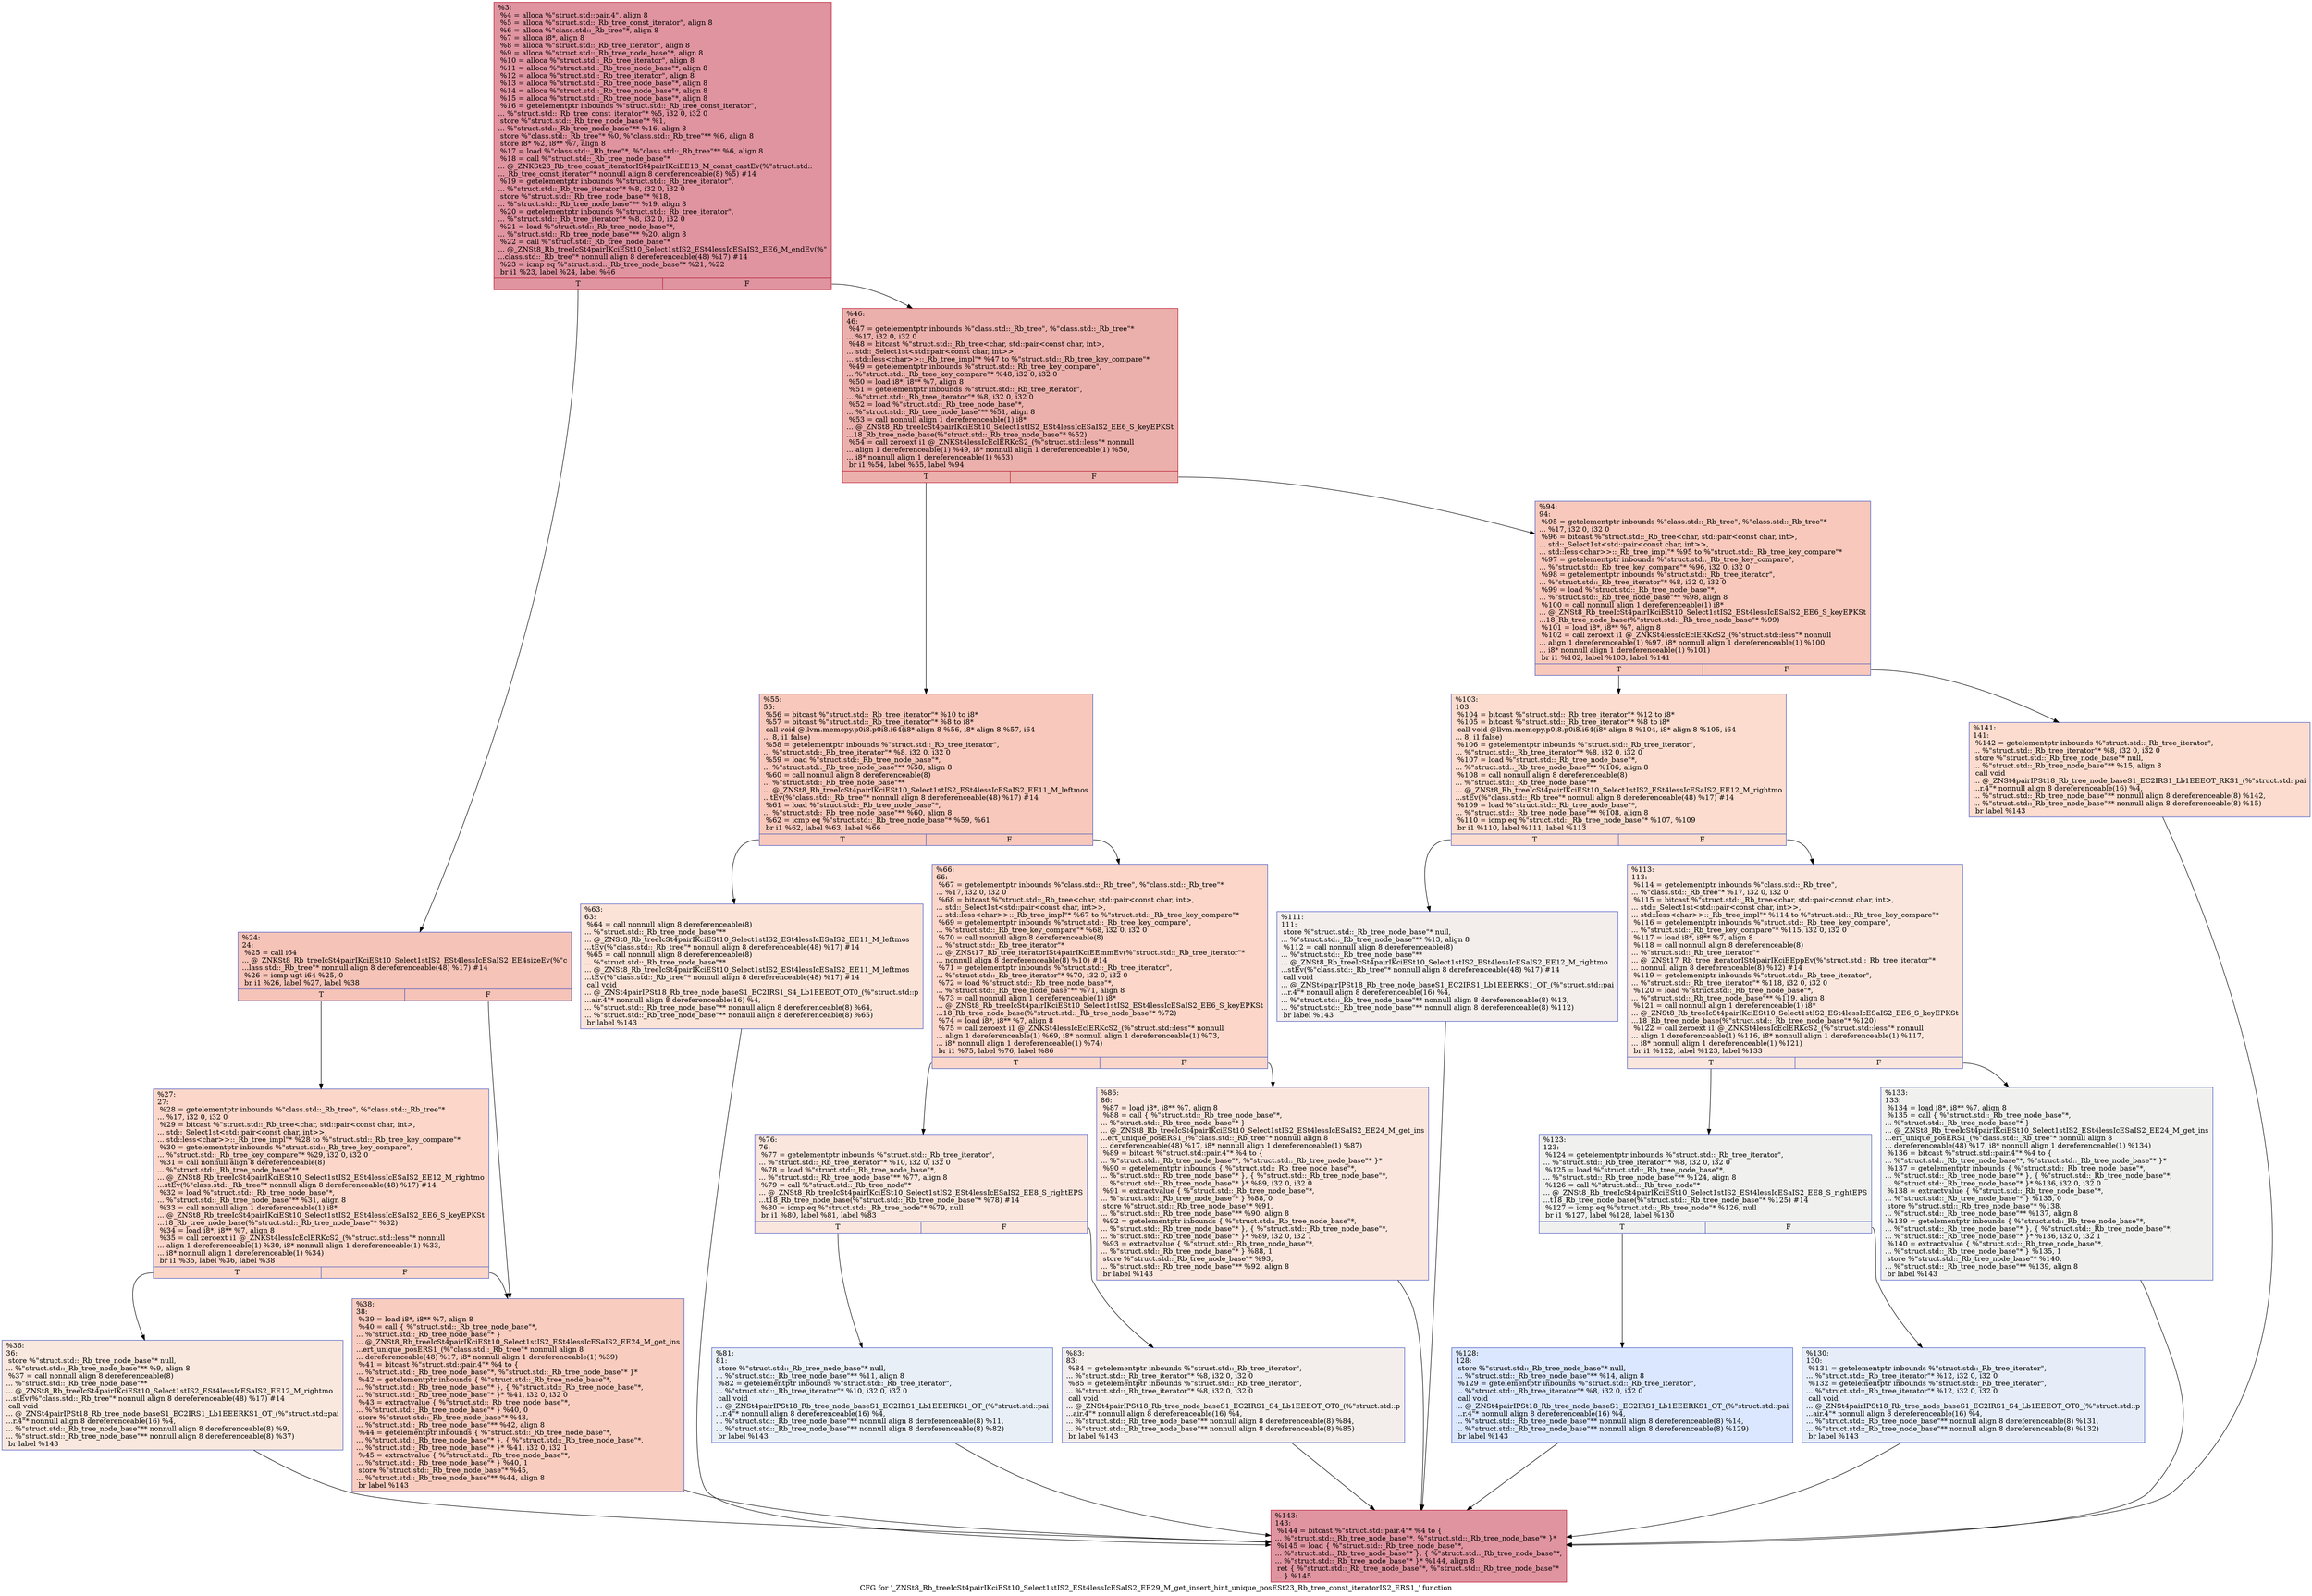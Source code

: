 digraph "CFG for '_ZNSt8_Rb_treeIcSt4pairIKciESt10_Select1stIS2_ESt4lessIcESaIS2_EE29_M_get_insert_hint_unique_posESt23_Rb_tree_const_iteratorIS2_ERS1_' function" {
	label="CFG for '_ZNSt8_Rb_treeIcSt4pairIKciESt10_Select1stIS2_ESt4lessIcESaIS2_EE29_M_get_insert_hint_unique_posESt23_Rb_tree_const_iteratorIS2_ERS1_' function";

	Node0x557bfd515c00 [shape=record,color="#b70d28ff", style=filled, fillcolor="#b70d2870",label="{%3:\l  %4 = alloca %\"struct.std::pair.4\", align 8\l  %5 = alloca %\"struct.std::_Rb_tree_const_iterator\", align 8\l  %6 = alloca %\"class.std::_Rb_tree\"*, align 8\l  %7 = alloca i8*, align 8\l  %8 = alloca %\"struct.std::_Rb_tree_iterator\", align 8\l  %9 = alloca %\"struct.std::_Rb_tree_node_base\"*, align 8\l  %10 = alloca %\"struct.std::_Rb_tree_iterator\", align 8\l  %11 = alloca %\"struct.std::_Rb_tree_node_base\"*, align 8\l  %12 = alloca %\"struct.std::_Rb_tree_iterator\", align 8\l  %13 = alloca %\"struct.std::_Rb_tree_node_base\"*, align 8\l  %14 = alloca %\"struct.std::_Rb_tree_node_base\"*, align 8\l  %15 = alloca %\"struct.std::_Rb_tree_node_base\"*, align 8\l  %16 = getelementptr inbounds %\"struct.std::_Rb_tree_const_iterator\",\l... %\"struct.std::_Rb_tree_const_iterator\"* %5, i32 0, i32 0\l  store %\"struct.std::_Rb_tree_node_base\"* %1,\l... %\"struct.std::_Rb_tree_node_base\"** %16, align 8\l  store %\"class.std::_Rb_tree\"* %0, %\"class.std::_Rb_tree\"** %6, align 8\l  store i8* %2, i8** %7, align 8\l  %17 = load %\"class.std::_Rb_tree\"*, %\"class.std::_Rb_tree\"** %6, align 8\l  %18 = call %\"struct.std::_Rb_tree_node_base\"*\l... @_ZNKSt23_Rb_tree_const_iteratorISt4pairIKciEE13_M_const_castEv(%\"struct.std::\l..._Rb_tree_const_iterator\"* nonnull align 8 dereferenceable(8) %5) #14\l  %19 = getelementptr inbounds %\"struct.std::_Rb_tree_iterator\",\l... %\"struct.std::_Rb_tree_iterator\"* %8, i32 0, i32 0\l  store %\"struct.std::_Rb_tree_node_base\"* %18,\l... %\"struct.std::_Rb_tree_node_base\"** %19, align 8\l  %20 = getelementptr inbounds %\"struct.std::_Rb_tree_iterator\",\l... %\"struct.std::_Rb_tree_iterator\"* %8, i32 0, i32 0\l  %21 = load %\"struct.std::_Rb_tree_node_base\"*,\l... %\"struct.std::_Rb_tree_node_base\"** %20, align 8\l  %22 = call %\"struct.std::_Rb_tree_node_base\"*\l... @_ZNSt8_Rb_treeIcSt4pairIKciESt10_Select1stIS2_ESt4lessIcESaIS2_EE6_M_endEv(%\"\l...class.std::_Rb_tree\"* nonnull align 8 dereferenceable(48) %17) #14\l  %23 = icmp eq %\"struct.std::_Rb_tree_node_base\"* %21, %22\l  br i1 %23, label %24, label %46\l|{<s0>T|<s1>F}}"];
	Node0x557bfd515c00:s0 -> Node0x557bfd5167f0;
	Node0x557bfd515c00:s1 -> Node0x557bfd516840;
	Node0x557bfd5167f0 [shape=record,color="#3d50c3ff", style=filled, fillcolor="#e8765c70",label="{%24:\l24:                                               \l  %25 = call i64\l... @_ZNKSt8_Rb_treeIcSt4pairIKciESt10_Select1stIS2_ESt4lessIcESaIS2_EE4sizeEv(%\"c\l...lass.std::_Rb_tree\"* nonnull align 8 dereferenceable(48) %17) #14\l  %26 = icmp ugt i64 %25, 0\l  br i1 %26, label %27, label %38\l|{<s0>T|<s1>F}}"];
	Node0x557bfd5167f0:s0 -> Node0x557bfd516ac0;
	Node0x557bfd5167f0:s1 -> Node0x557bfd516b10;
	Node0x557bfd516ac0 [shape=record,color="#3d50c3ff", style=filled, fillcolor="#f6a38570",label="{%27:\l27:                                               \l  %28 = getelementptr inbounds %\"class.std::_Rb_tree\", %\"class.std::_Rb_tree\"*\l... %17, i32 0, i32 0\l  %29 = bitcast %\"struct.std::_Rb_tree\<char, std::pair\<const char, int\>,\l... std::_Select1st\<std::pair\<const char, int\>\>,\l... std::less\<char\>\>::_Rb_tree_impl\"* %28 to %\"struct.std::_Rb_tree_key_compare\"*\l  %30 = getelementptr inbounds %\"struct.std::_Rb_tree_key_compare\",\l... %\"struct.std::_Rb_tree_key_compare\"* %29, i32 0, i32 0\l  %31 = call nonnull align 8 dereferenceable(8)\l... %\"struct.std::_Rb_tree_node_base\"**\l... @_ZNSt8_Rb_treeIcSt4pairIKciESt10_Select1stIS2_ESt4lessIcESaIS2_EE12_M_rightmo\l...stEv(%\"class.std::_Rb_tree\"* nonnull align 8 dereferenceable(48) %17) #14\l  %32 = load %\"struct.std::_Rb_tree_node_base\"*,\l... %\"struct.std::_Rb_tree_node_base\"** %31, align 8\l  %33 = call nonnull align 1 dereferenceable(1) i8*\l... @_ZNSt8_Rb_treeIcSt4pairIKciESt10_Select1stIS2_ESt4lessIcESaIS2_EE6_S_keyEPKSt\l...18_Rb_tree_node_base(%\"struct.std::_Rb_tree_node_base\"* %32)\l  %34 = load i8*, i8** %7, align 8\l  %35 = call zeroext i1 @_ZNKSt4lessIcEclERKcS2_(%\"struct.std::less\"* nonnull\l... align 1 dereferenceable(1) %30, i8* nonnull align 1 dereferenceable(1) %33,\l... i8* nonnull align 1 dereferenceable(1) %34)\l  br i1 %35, label %36, label %38\l|{<s0>T|<s1>F}}"];
	Node0x557bfd516ac0:s0 -> Node0x557bfd517350;
	Node0x557bfd516ac0:s1 -> Node0x557bfd516b10;
	Node0x557bfd517350 [shape=record,color="#3d50c3ff", style=filled, fillcolor="#f2cab570",label="{%36:\l36:                                               \l  store %\"struct.std::_Rb_tree_node_base\"* null,\l... %\"struct.std::_Rb_tree_node_base\"** %9, align 8\l  %37 = call nonnull align 8 dereferenceable(8)\l... %\"struct.std::_Rb_tree_node_base\"**\l... @_ZNSt8_Rb_treeIcSt4pairIKciESt10_Select1stIS2_ESt4lessIcESaIS2_EE12_M_rightmo\l...stEv(%\"class.std::_Rb_tree\"* nonnull align 8 dereferenceable(48) %17) #14\l  call void\l... @_ZNSt4pairIPSt18_Rb_tree_node_baseS1_EC2IRS1_Lb1EEERKS1_OT_(%\"struct.std::pai\l...r.4\"* nonnull align 8 dereferenceable(16) %4,\l... %\"struct.std::_Rb_tree_node_base\"** nonnull align 8 dereferenceable(8) %9,\l... %\"struct.std::_Rb_tree_node_base\"** nonnull align 8 dereferenceable(8) %37)\l  br label %143\l}"];
	Node0x557bfd517350 -> Node0x557bfd517690;
	Node0x557bfd516b10 [shape=record,color="#3d50c3ff", style=filled, fillcolor="#f08b6e70",label="{%38:\l38:                                               \l  %39 = load i8*, i8** %7, align 8\l  %40 = call \{ %\"struct.std::_Rb_tree_node_base\"*,\l... %\"struct.std::_Rb_tree_node_base\"* \}\l... @_ZNSt8_Rb_treeIcSt4pairIKciESt10_Select1stIS2_ESt4lessIcESaIS2_EE24_M_get_ins\l...ert_unique_posERS1_(%\"class.std::_Rb_tree\"* nonnull align 8\l... dereferenceable(48) %17, i8* nonnull align 1 dereferenceable(1) %39)\l  %41 = bitcast %\"struct.std::pair.4\"* %4 to \{\l... %\"struct.std::_Rb_tree_node_base\"*, %\"struct.std::_Rb_tree_node_base\"* \}*\l  %42 = getelementptr inbounds \{ %\"struct.std::_Rb_tree_node_base\"*,\l... %\"struct.std::_Rb_tree_node_base\"* \}, \{ %\"struct.std::_Rb_tree_node_base\"*,\l... %\"struct.std::_Rb_tree_node_base\"* \}* %41, i32 0, i32 0\l  %43 = extractvalue \{ %\"struct.std::_Rb_tree_node_base\"*,\l... %\"struct.std::_Rb_tree_node_base\"* \} %40, 0\l  store %\"struct.std::_Rb_tree_node_base\"* %43,\l... %\"struct.std::_Rb_tree_node_base\"** %42, align 8\l  %44 = getelementptr inbounds \{ %\"struct.std::_Rb_tree_node_base\"*,\l... %\"struct.std::_Rb_tree_node_base\"* \}, \{ %\"struct.std::_Rb_tree_node_base\"*,\l... %\"struct.std::_Rb_tree_node_base\"* \}* %41, i32 0, i32 1\l  %45 = extractvalue \{ %\"struct.std::_Rb_tree_node_base\"*,\l... %\"struct.std::_Rb_tree_node_base\"* \} %40, 1\l  store %\"struct.std::_Rb_tree_node_base\"* %45,\l... %\"struct.std::_Rb_tree_node_base\"** %44, align 8\l  br label %143\l}"];
	Node0x557bfd516b10 -> Node0x557bfd517690;
	Node0x557bfd516840 [shape=record,color="#b70d28ff", style=filled, fillcolor="#d24b4070",label="{%46:\l46:                                               \l  %47 = getelementptr inbounds %\"class.std::_Rb_tree\", %\"class.std::_Rb_tree\"*\l... %17, i32 0, i32 0\l  %48 = bitcast %\"struct.std::_Rb_tree\<char, std::pair\<const char, int\>,\l... std::_Select1st\<std::pair\<const char, int\>\>,\l... std::less\<char\>\>::_Rb_tree_impl\"* %47 to %\"struct.std::_Rb_tree_key_compare\"*\l  %49 = getelementptr inbounds %\"struct.std::_Rb_tree_key_compare\",\l... %\"struct.std::_Rb_tree_key_compare\"* %48, i32 0, i32 0\l  %50 = load i8*, i8** %7, align 8\l  %51 = getelementptr inbounds %\"struct.std::_Rb_tree_iterator\",\l... %\"struct.std::_Rb_tree_iterator\"* %8, i32 0, i32 0\l  %52 = load %\"struct.std::_Rb_tree_node_base\"*,\l... %\"struct.std::_Rb_tree_node_base\"** %51, align 8\l  %53 = call nonnull align 1 dereferenceable(1) i8*\l... @_ZNSt8_Rb_treeIcSt4pairIKciESt10_Select1stIS2_ESt4lessIcESaIS2_EE6_S_keyEPKSt\l...18_Rb_tree_node_base(%\"struct.std::_Rb_tree_node_base\"* %52)\l  %54 = call zeroext i1 @_ZNKSt4lessIcEclERKcS2_(%\"struct.std::less\"* nonnull\l... align 1 dereferenceable(1) %49, i8* nonnull align 1 dereferenceable(1) %50,\l... i8* nonnull align 1 dereferenceable(1) %53)\l  br i1 %54, label %55, label %94\l|{<s0>T|<s1>F}}"];
	Node0x557bfd516840:s0 -> Node0x557bfd518700;
	Node0x557bfd516840:s1 -> Node0x557bfd518750;
	Node0x557bfd518700 [shape=record,color="#3d50c3ff", style=filled, fillcolor="#ed836670",label="{%55:\l55:                                               \l  %56 = bitcast %\"struct.std::_Rb_tree_iterator\"* %10 to i8*\l  %57 = bitcast %\"struct.std::_Rb_tree_iterator\"* %8 to i8*\l  call void @llvm.memcpy.p0i8.p0i8.i64(i8* align 8 %56, i8* align 8 %57, i64\l... 8, i1 false)\l  %58 = getelementptr inbounds %\"struct.std::_Rb_tree_iterator\",\l... %\"struct.std::_Rb_tree_iterator\"* %8, i32 0, i32 0\l  %59 = load %\"struct.std::_Rb_tree_node_base\"*,\l... %\"struct.std::_Rb_tree_node_base\"** %58, align 8\l  %60 = call nonnull align 8 dereferenceable(8)\l... %\"struct.std::_Rb_tree_node_base\"**\l... @_ZNSt8_Rb_treeIcSt4pairIKciESt10_Select1stIS2_ESt4lessIcESaIS2_EE11_M_leftmos\l...tEv(%\"class.std::_Rb_tree\"* nonnull align 8 dereferenceable(48) %17) #14\l  %61 = load %\"struct.std::_Rb_tree_node_base\"*,\l... %\"struct.std::_Rb_tree_node_base\"** %60, align 8\l  %62 = icmp eq %\"struct.std::_Rb_tree_node_base\"* %59, %61\l  br i1 %62, label %63, label %66\l|{<s0>T|<s1>F}}"];
	Node0x557bfd518700:s0 -> Node0x557bfd518e70;
	Node0x557bfd518700:s1 -> Node0x557bfd518ec0;
	Node0x557bfd518e70 [shape=record,color="#3d50c3ff", style=filled, fillcolor="#f6bfa670",label="{%63:\l63:                                               \l  %64 = call nonnull align 8 dereferenceable(8)\l... %\"struct.std::_Rb_tree_node_base\"**\l... @_ZNSt8_Rb_treeIcSt4pairIKciESt10_Select1stIS2_ESt4lessIcESaIS2_EE11_M_leftmos\l...tEv(%\"class.std::_Rb_tree\"* nonnull align 8 dereferenceable(48) %17) #14\l  %65 = call nonnull align 8 dereferenceable(8)\l... %\"struct.std::_Rb_tree_node_base\"**\l... @_ZNSt8_Rb_treeIcSt4pairIKciESt10_Select1stIS2_ESt4lessIcESaIS2_EE11_M_leftmos\l...tEv(%\"class.std::_Rb_tree\"* nonnull align 8 dereferenceable(48) %17) #14\l  call void\l... @_ZNSt4pairIPSt18_Rb_tree_node_baseS1_EC2IRS1_S4_Lb1EEEOT_OT0_(%\"struct.std::p\l...air.4\"* nonnull align 8 dereferenceable(16) %4,\l... %\"struct.std::_Rb_tree_node_base\"** nonnull align 8 dereferenceable(8) %64,\l... %\"struct.std::_Rb_tree_node_base\"** nonnull align 8 dereferenceable(8) %65)\l  br label %143\l}"];
	Node0x557bfd518e70 -> Node0x557bfd517690;
	Node0x557bfd518ec0 [shape=record,color="#3d50c3ff", style=filled, fillcolor="#f6a38570",label="{%66:\l66:                                               \l  %67 = getelementptr inbounds %\"class.std::_Rb_tree\", %\"class.std::_Rb_tree\"*\l... %17, i32 0, i32 0\l  %68 = bitcast %\"struct.std::_Rb_tree\<char, std::pair\<const char, int\>,\l... std::_Select1st\<std::pair\<const char, int\>\>,\l... std::less\<char\>\>::_Rb_tree_impl\"* %67 to %\"struct.std::_Rb_tree_key_compare\"*\l  %69 = getelementptr inbounds %\"struct.std::_Rb_tree_key_compare\",\l... %\"struct.std::_Rb_tree_key_compare\"* %68, i32 0, i32 0\l  %70 = call nonnull align 8 dereferenceable(8)\l... %\"struct.std::_Rb_tree_iterator\"*\l... @_ZNSt17_Rb_tree_iteratorISt4pairIKciEEmmEv(%\"struct.std::_Rb_tree_iterator\"*\l... nonnull align 8 dereferenceable(8) %10) #14\l  %71 = getelementptr inbounds %\"struct.std::_Rb_tree_iterator\",\l... %\"struct.std::_Rb_tree_iterator\"* %70, i32 0, i32 0\l  %72 = load %\"struct.std::_Rb_tree_node_base\"*,\l... %\"struct.std::_Rb_tree_node_base\"** %71, align 8\l  %73 = call nonnull align 1 dereferenceable(1) i8*\l... @_ZNSt8_Rb_treeIcSt4pairIKciESt10_Select1stIS2_ESt4lessIcESaIS2_EE6_S_keyEPKSt\l...18_Rb_tree_node_base(%\"struct.std::_Rb_tree_node_base\"* %72)\l  %74 = load i8*, i8** %7, align 8\l  %75 = call zeroext i1 @_ZNKSt4lessIcEclERKcS2_(%\"struct.std::less\"* nonnull\l... align 1 dereferenceable(1) %69, i8* nonnull align 1 dereferenceable(1) %73,\l... i8* nonnull align 1 dereferenceable(1) %74)\l  br i1 %75, label %76, label %86\l|{<s0>T|<s1>F}}"];
	Node0x557bfd518ec0:s0 -> Node0x557bfd519d30;
	Node0x557bfd518ec0:s1 -> Node0x557bfd519d80;
	Node0x557bfd519d30 [shape=record,color="#3d50c3ff", style=filled, fillcolor="#f3c7b170",label="{%76:\l76:                                               \l  %77 = getelementptr inbounds %\"struct.std::_Rb_tree_iterator\",\l... %\"struct.std::_Rb_tree_iterator\"* %10, i32 0, i32 0\l  %78 = load %\"struct.std::_Rb_tree_node_base\"*,\l... %\"struct.std::_Rb_tree_node_base\"** %77, align 8\l  %79 = call %\"struct.std::_Rb_tree_node\"*\l... @_ZNSt8_Rb_treeIcSt4pairIKciESt10_Select1stIS2_ESt4lessIcESaIS2_EE8_S_rightEPS\l...t18_Rb_tree_node_base(%\"struct.std::_Rb_tree_node_base\"* %78) #14\l  %80 = icmp eq %\"struct.std::_Rb_tree_node\"* %79, null\l  br i1 %80, label %81, label %83\l|{<s0>T|<s1>F}}"];
	Node0x557bfd519d30:s0 -> Node0x557bfd51a1e0;
	Node0x557bfd519d30:s1 -> Node0x557bfd51a230;
	Node0x557bfd51a1e0 [shape=record,color="#3d50c3ff", style=filled, fillcolor="#cedaeb70",label="{%81:\l81:                                               \l  store %\"struct.std::_Rb_tree_node_base\"* null,\l... %\"struct.std::_Rb_tree_node_base\"** %11, align 8\l  %82 = getelementptr inbounds %\"struct.std::_Rb_tree_iterator\",\l... %\"struct.std::_Rb_tree_iterator\"* %10, i32 0, i32 0\l  call void\l... @_ZNSt4pairIPSt18_Rb_tree_node_baseS1_EC2IRS1_Lb1EEERKS1_OT_(%\"struct.std::pai\l...r.4\"* nonnull align 8 dereferenceable(16) %4,\l... %\"struct.std::_Rb_tree_node_base\"** nonnull align 8 dereferenceable(8) %11,\l... %\"struct.std::_Rb_tree_node_base\"** nonnull align 8 dereferenceable(8) %82)\l  br label %143\l}"];
	Node0x557bfd51a1e0 -> Node0x557bfd517690;
	Node0x557bfd51a230 [shape=record,color="#3d50c3ff", style=filled, fillcolor="#e5d8d170",label="{%83:\l83:                                               \l  %84 = getelementptr inbounds %\"struct.std::_Rb_tree_iterator\",\l... %\"struct.std::_Rb_tree_iterator\"* %8, i32 0, i32 0\l  %85 = getelementptr inbounds %\"struct.std::_Rb_tree_iterator\",\l... %\"struct.std::_Rb_tree_iterator\"* %8, i32 0, i32 0\l  call void\l... @_ZNSt4pairIPSt18_Rb_tree_node_baseS1_EC2IRS1_S4_Lb1EEEOT_OT0_(%\"struct.std::p\l...air.4\"* nonnull align 8 dereferenceable(16) %4,\l... %\"struct.std::_Rb_tree_node_base\"** nonnull align 8 dereferenceable(8) %84,\l... %\"struct.std::_Rb_tree_node_base\"** nonnull align 8 dereferenceable(8) %85)\l  br label %143\l}"];
	Node0x557bfd51a230 -> Node0x557bfd517690;
	Node0x557bfd519d80 [shape=record,color="#3d50c3ff", style=filled, fillcolor="#f3c7b170",label="{%86:\l86:                                               \l  %87 = load i8*, i8** %7, align 8\l  %88 = call \{ %\"struct.std::_Rb_tree_node_base\"*,\l... %\"struct.std::_Rb_tree_node_base\"* \}\l... @_ZNSt8_Rb_treeIcSt4pairIKciESt10_Select1stIS2_ESt4lessIcESaIS2_EE24_M_get_ins\l...ert_unique_posERS1_(%\"class.std::_Rb_tree\"* nonnull align 8\l... dereferenceable(48) %17, i8* nonnull align 1 dereferenceable(1) %87)\l  %89 = bitcast %\"struct.std::pair.4\"* %4 to \{\l... %\"struct.std::_Rb_tree_node_base\"*, %\"struct.std::_Rb_tree_node_base\"* \}*\l  %90 = getelementptr inbounds \{ %\"struct.std::_Rb_tree_node_base\"*,\l... %\"struct.std::_Rb_tree_node_base\"* \}, \{ %\"struct.std::_Rb_tree_node_base\"*,\l... %\"struct.std::_Rb_tree_node_base\"* \}* %89, i32 0, i32 0\l  %91 = extractvalue \{ %\"struct.std::_Rb_tree_node_base\"*,\l... %\"struct.std::_Rb_tree_node_base\"* \} %88, 0\l  store %\"struct.std::_Rb_tree_node_base\"* %91,\l... %\"struct.std::_Rb_tree_node_base\"** %90, align 8\l  %92 = getelementptr inbounds \{ %\"struct.std::_Rb_tree_node_base\"*,\l... %\"struct.std::_Rb_tree_node_base\"* \}, \{ %\"struct.std::_Rb_tree_node_base\"*,\l... %\"struct.std::_Rb_tree_node_base\"* \}* %89, i32 0, i32 1\l  %93 = extractvalue \{ %\"struct.std::_Rb_tree_node_base\"*,\l... %\"struct.std::_Rb_tree_node_base\"* \} %88, 1\l  store %\"struct.std::_Rb_tree_node_base\"* %93,\l... %\"struct.std::_Rb_tree_node_base\"** %92, align 8\l  br label %143\l}"];
	Node0x557bfd519d80 -> Node0x557bfd517690;
	Node0x557bfd518750 [shape=record,color="#3d50c3ff", style=filled, fillcolor="#ed836670",label="{%94:\l94:                                               \l  %95 = getelementptr inbounds %\"class.std::_Rb_tree\", %\"class.std::_Rb_tree\"*\l... %17, i32 0, i32 0\l  %96 = bitcast %\"struct.std::_Rb_tree\<char, std::pair\<const char, int\>,\l... std::_Select1st\<std::pair\<const char, int\>\>,\l... std::less\<char\>\>::_Rb_tree_impl\"* %95 to %\"struct.std::_Rb_tree_key_compare\"*\l  %97 = getelementptr inbounds %\"struct.std::_Rb_tree_key_compare\",\l... %\"struct.std::_Rb_tree_key_compare\"* %96, i32 0, i32 0\l  %98 = getelementptr inbounds %\"struct.std::_Rb_tree_iterator\",\l... %\"struct.std::_Rb_tree_iterator\"* %8, i32 0, i32 0\l  %99 = load %\"struct.std::_Rb_tree_node_base\"*,\l... %\"struct.std::_Rb_tree_node_base\"** %98, align 8\l  %100 = call nonnull align 1 dereferenceable(1) i8*\l... @_ZNSt8_Rb_treeIcSt4pairIKciESt10_Select1stIS2_ESt4lessIcESaIS2_EE6_S_keyEPKSt\l...18_Rb_tree_node_base(%\"struct.std::_Rb_tree_node_base\"* %99)\l  %101 = load i8*, i8** %7, align 8\l  %102 = call zeroext i1 @_ZNKSt4lessIcEclERKcS2_(%\"struct.std::less\"* nonnull\l... align 1 dereferenceable(1) %97, i8* nonnull align 1 dereferenceable(1) %100,\l... i8* nonnull align 1 dereferenceable(1) %101)\l  br i1 %102, label %103, label %141\l|{<s0>T|<s1>F}}"];
	Node0x557bfd518750:s0 -> Node0x557bfd51b500;
	Node0x557bfd518750:s1 -> Node0x557bfd51b550;
	Node0x557bfd51b500 [shape=record,color="#3d50c3ff", style=filled, fillcolor="#f7af9170",label="{%103:\l103:                                              \l  %104 = bitcast %\"struct.std::_Rb_tree_iterator\"* %12 to i8*\l  %105 = bitcast %\"struct.std::_Rb_tree_iterator\"* %8 to i8*\l  call void @llvm.memcpy.p0i8.p0i8.i64(i8* align 8 %104, i8* align 8 %105, i64\l... 8, i1 false)\l  %106 = getelementptr inbounds %\"struct.std::_Rb_tree_iterator\",\l... %\"struct.std::_Rb_tree_iterator\"* %8, i32 0, i32 0\l  %107 = load %\"struct.std::_Rb_tree_node_base\"*,\l... %\"struct.std::_Rb_tree_node_base\"** %106, align 8\l  %108 = call nonnull align 8 dereferenceable(8)\l... %\"struct.std::_Rb_tree_node_base\"**\l... @_ZNSt8_Rb_treeIcSt4pairIKciESt10_Select1stIS2_ESt4lessIcESaIS2_EE12_M_rightmo\l...stEv(%\"class.std::_Rb_tree\"* nonnull align 8 dereferenceable(48) %17) #14\l  %109 = load %\"struct.std::_Rb_tree_node_base\"*,\l... %\"struct.std::_Rb_tree_node_base\"** %108, align 8\l  %110 = icmp eq %\"struct.std::_Rb_tree_node_base\"* %107, %109\l  br i1 %110, label %111, label %113\l|{<s0>T|<s1>F}}"];
	Node0x557bfd51b500:s0 -> Node0x557bfd51bbf0;
	Node0x557bfd51b500:s1 -> Node0x557bfd51bc40;
	Node0x557bfd51bbf0 [shape=record,color="#3d50c3ff", style=filled, fillcolor="#e3d9d370",label="{%111:\l111:                                              \l  store %\"struct.std::_Rb_tree_node_base\"* null,\l... %\"struct.std::_Rb_tree_node_base\"** %13, align 8\l  %112 = call nonnull align 8 dereferenceable(8)\l... %\"struct.std::_Rb_tree_node_base\"**\l... @_ZNSt8_Rb_treeIcSt4pairIKciESt10_Select1stIS2_ESt4lessIcESaIS2_EE12_M_rightmo\l...stEv(%\"class.std::_Rb_tree\"* nonnull align 8 dereferenceable(48) %17) #14\l  call void\l... @_ZNSt4pairIPSt18_Rb_tree_node_baseS1_EC2IRS1_Lb1EEERKS1_OT_(%\"struct.std::pai\l...r.4\"* nonnull align 8 dereferenceable(16) %4,\l... %\"struct.std::_Rb_tree_node_base\"** nonnull align 8 dereferenceable(8) %13,\l... %\"struct.std::_Rb_tree_node_base\"** nonnull align 8 dereferenceable(8) %112)\l  br label %143\l}"];
	Node0x557bfd51bbf0 -> Node0x557bfd517690;
	Node0x557bfd51bc40 [shape=record,color="#3d50c3ff", style=filled, fillcolor="#f3c7b170",label="{%113:\l113:                                              \l  %114 = getelementptr inbounds %\"class.std::_Rb_tree\",\l... %\"class.std::_Rb_tree\"* %17, i32 0, i32 0\l  %115 = bitcast %\"struct.std::_Rb_tree\<char, std::pair\<const char, int\>,\l... std::_Select1st\<std::pair\<const char, int\>\>,\l... std::less\<char\>\>::_Rb_tree_impl\"* %114 to %\"struct.std::_Rb_tree_key_compare\"*\l  %116 = getelementptr inbounds %\"struct.std::_Rb_tree_key_compare\",\l... %\"struct.std::_Rb_tree_key_compare\"* %115, i32 0, i32 0\l  %117 = load i8*, i8** %7, align 8\l  %118 = call nonnull align 8 dereferenceable(8)\l... %\"struct.std::_Rb_tree_iterator\"*\l... @_ZNSt17_Rb_tree_iteratorISt4pairIKciEEppEv(%\"struct.std::_Rb_tree_iterator\"*\l... nonnull align 8 dereferenceable(8) %12) #14\l  %119 = getelementptr inbounds %\"struct.std::_Rb_tree_iterator\",\l... %\"struct.std::_Rb_tree_iterator\"* %118, i32 0, i32 0\l  %120 = load %\"struct.std::_Rb_tree_node_base\"*,\l... %\"struct.std::_Rb_tree_node_base\"** %119, align 8\l  %121 = call nonnull align 1 dereferenceable(1) i8*\l... @_ZNSt8_Rb_treeIcSt4pairIKciESt10_Select1stIS2_ESt4lessIcESaIS2_EE6_S_keyEPKSt\l...18_Rb_tree_node_base(%\"struct.std::_Rb_tree_node_base\"* %120)\l  %122 = call zeroext i1 @_ZNKSt4lessIcEclERKcS2_(%\"struct.std::less\"* nonnull\l... align 1 dereferenceable(1) %116, i8* nonnull align 1 dereferenceable(1) %117,\l... i8* nonnull align 1 dereferenceable(1) %121)\l  br i1 %122, label %123, label %133\l|{<s0>T|<s1>F}}"];
	Node0x557bfd51bc40:s0 -> Node0x557bfd51c900;
	Node0x557bfd51bc40:s1 -> Node0x557bfd51c950;
	Node0x557bfd51c900 [shape=record,color="#3d50c3ff", style=filled, fillcolor="#dedcdb70",label="{%123:\l123:                                              \l  %124 = getelementptr inbounds %\"struct.std::_Rb_tree_iterator\",\l... %\"struct.std::_Rb_tree_iterator\"* %8, i32 0, i32 0\l  %125 = load %\"struct.std::_Rb_tree_node_base\"*,\l... %\"struct.std::_Rb_tree_node_base\"** %124, align 8\l  %126 = call %\"struct.std::_Rb_tree_node\"*\l... @_ZNSt8_Rb_treeIcSt4pairIKciESt10_Select1stIS2_ESt4lessIcESaIS2_EE8_S_rightEPS\l...t18_Rb_tree_node_base(%\"struct.std::_Rb_tree_node_base\"* %125) #14\l  %127 = icmp eq %\"struct.std::_Rb_tree_node\"* %126, null\l  br i1 %127, label %128, label %130\l|{<s0>T|<s1>F}}"];
	Node0x557bfd51c900:s0 -> Node0x557bfd51cd00;
	Node0x557bfd51c900:s1 -> Node0x557bfd51cd50;
	Node0x557bfd51cd00 [shape=record,color="#3d50c3ff", style=filled, fillcolor="#aec9fc70",label="{%128:\l128:                                              \l  store %\"struct.std::_Rb_tree_node_base\"* null,\l... %\"struct.std::_Rb_tree_node_base\"** %14, align 8\l  %129 = getelementptr inbounds %\"struct.std::_Rb_tree_iterator\",\l... %\"struct.std::_Rb_tree_iterator\"* %8, i32 0, i32 0\l  call void\l... @_ZNSt4pairIPSt18_Rb_tree_node_baseS1_EC2IRS1_Lb1EEERKS1_OT_(%\"struct.std::pai\l...r.4\"* nonnull align 8 dereferenceable(16) %4,\l... %\"struct.std::_Rb_tree_node_base\"** nonnull align 8 dereferenceable(8) %14,\l... %\"struct.std::_Rb_tree_node_base\"** nonnull align 8 dereferenceable(8) %129)\l  br label %143\l}"];
	Node0x557bfd51cd00 -> Node0x557bfd517690;
	Node0x557bfd51cd50 [shape=record,color="#3d50c3ff", style=filled, fillcolor="#c7d7f070",label="{%130:\l130:                                              \l  %131 = getelementptr inbounds %\"struct.std::_Rb_tree_iterator\",\l... %\"struct.std::_Rb_tree_iterator\"* %12, i32 0, i32 0\l  %132 = getelementptr inbounds %\"struct.std::_Rb_tree_iterator\",\l... %\"struct.std::_Rb_tree_iterator\"* %12, i32 0, i32 0\l  call void\l... @_ZNSt4pairIPSt18_Rb_tree_node_baseS1_EC2IRS1_S4_Lb1EEEOT_OT0_(%\"struct.std::p\l...air.4\"* nonnull align 8 dereferenceable(16) %4,\l... %\"struct.std::_Rb_tree_node_base\"** nonnull align 8 dereferenceable(8) %131,\l... %\"struct.std::_Rb_tree_node_base\"** nonnull align 8 dereferenceable(8) %132)\l  br label %143\l}"];
	Node0x557bfd51cd50 -> Node0x557bfd517690;
	Node0x557bfd51c950 [shape=record,color="#3d50c3ff", style=filled, fillcolor="#dedcdb70",label="{%133:\l133:                                              \l  %134 = load i8*, i8** %7, align 8\l  %135 = call \{ %\"struct.std::_Rb_tree_node_base\"*,\l... %\"struct.std::_Rb_tree_node_base\"* \}\l... @_ZNSt8_Rb_treeIcSt4pairIKciESt10_Select1stIS2_ESt4lessIcESaIS2_EE24_M_get_ins\l...ert_unique_posERS1_(%\"class.std::_Rb_tree\"* nonnull align 8\l... dereferenceable(48) %17, i8* nonnull align 1 dereferenceable(1) %134)\l  %136 = bitcast %\"struct.std::pair.4\"* %4 to \{\l... %\"struct.std::_Rb_tree_node_base\"*, %\"struct.std::_Rb_tree_node_base\"* \}*\l  %137 = getelementptr inbounds \{ %\"struct.std::_Rb_tree_node_base\"*,\l... %\"struct.std::_Rb_tree_node_base\"* \}, \{ %\"struct.std::_Rb_tree_node_base\"*,\l... %\"struct.std::_Rb_tree_node_base\"* \}* %136, i32 0, i32 0\l  %138 = extractvalue \{ %\"struct.std::_Rb_tree_node_base\"*,\l... %\"struct.std::_Rb_tree_node_base\"* \} %135, 0\l  store %\"struct.std::_Rb_tree_node_base\"* %138,\l... %\"struct.std::_Rb_tree_node_base\"** %137, align 8\l  %139 = getelementptr inbounds \{ %\"struct.std::_Rb_tree_node_base\"*,\l... %\"struct.std::_Rb_tree_node_base\"* \}, \{ %\"struct.std::_Rb_tree_node_base\"*,\l... %\"struct.std::_Rb_tree_node_base\"* \}* %136, i32 0, i32 1\l  %140 = extractvalue \{ %\"struct.std::_Rb_tree_node_base\"*,\l... %\"struct.std::_Rb_tree_node_base\"* \} %135, 1\l  store %\"struct.std::_Rb_tree_node_base\"* %140,\l... %\"struct.std::_Rb_tree_node_base\"** %139, align 8\l  br label %143\l}"];
	Node0x557bfd51c950 -> Node0x557bfd517690;
	Node0x557bfd51b550 [shape=record,color="#3d50c3ff", style=filled, fillcolor="#f7af9170",label="{%141:\l141:                                              \l  %142 = getelementptr inbounds %\"struct.std::_Rb_tree_iterator\",\l... %\"struct.std::_Rb_tree_iterator\"* %8, i32 0, i32 0\l  store %\"struct.std::_Rb_tree_node_base\"* null,\l... %\"struct.std::_Rb_tree_node_base\"** %15, align 8\l  call void\l... @_ZNSt4pairIPSt18_Rb_tree_node_baseS1_EC2IRS1_Lb1EEEOT_RKS1_(%\"struct.std::pai\l...r.4\"* nonnull align 8 dereferenceable(16) %4,\l... %\"struct.std::_Rb_tree_node_base\"** nonnull align 8 dereferenceable(8) %142,\l... %\"struct.std::_Rb_tree_node_base\"** nonnull align 8 dereferenceable(8) %15)\l  br label %143\l}"];
	Node0x557bfd51b550 -> Node0x557bfd517690;
	Node0x557bfd517690 [shape=record,color="#b70d28ff", style=filled, fillcolor="#b70d2870",label="{%143:\l143:                                              \l  %144 = bitcast %\"struct.std::pair.4\"* %4 to \{\l... %\"struct.std::_Rb_tree_node_base\"*, %\"struct.std::_Rb_tree_node_base\"* \}*\l  %145 = load \{ %\"struct.std::_Rb_tree_node_base\"*,\l... %\"struct.std::_Rb_tree_node_base\"* \}, \{ %\"struct.std::_Rb_tree_node_base\"*,\l... %\"struct.std::_Rb_tree_node_base\"* \}* %144, align 8\l  ret \{ %\"struct.std::_Rb_tree_node_base\"*, %\"struct.std::_Rb_tree_node_base\"*\l... \} %145\l}"];
}
